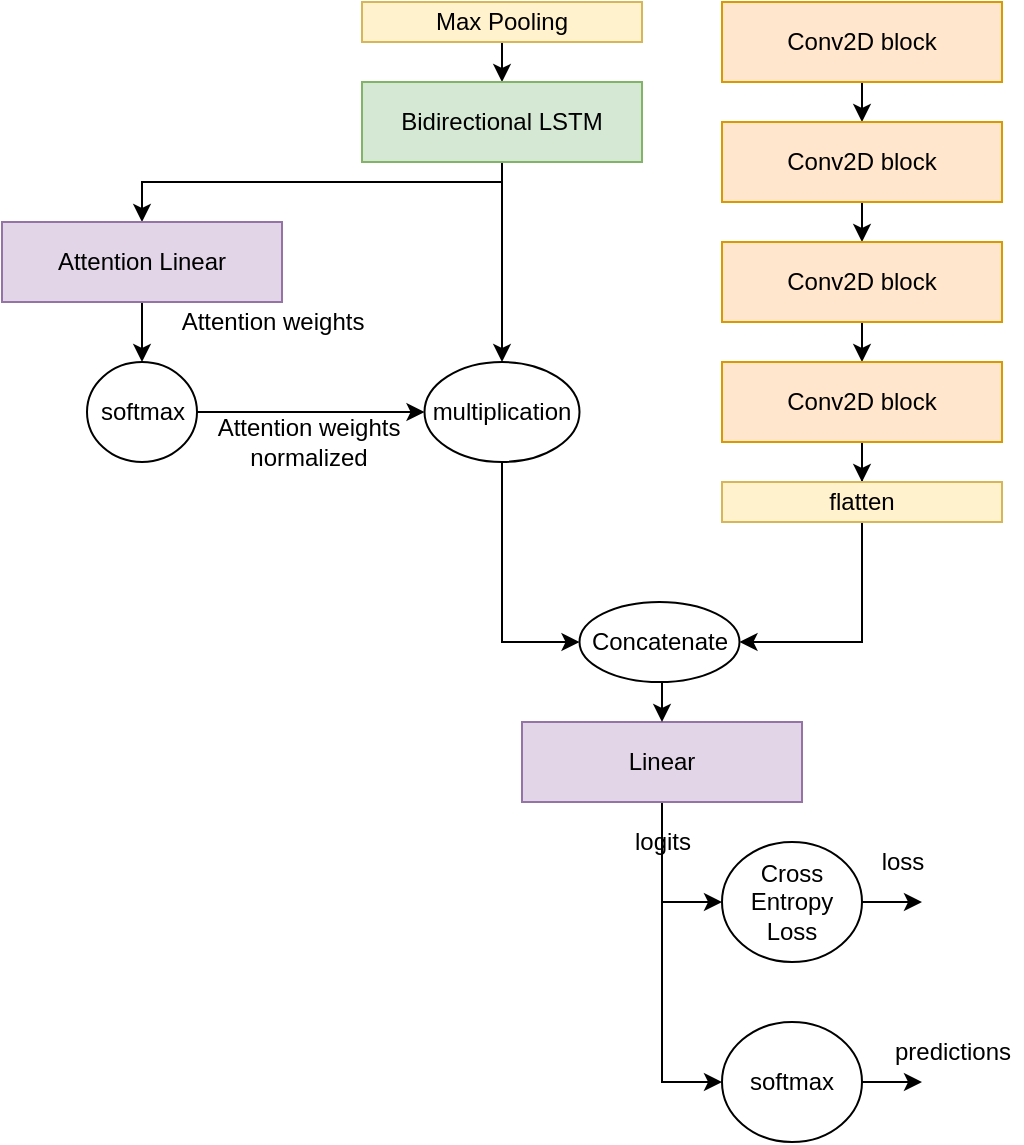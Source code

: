 <mxfile version="13.6.9" type="device"><diagram id="Bj7vIdwEfcWck5Sdz_T4" name="Page-1"><mxGraphModel dx="1102" dy="565" grid="0" gridSize="10" guides="1" tooltips="1" connect="1" arrows="1" fold="1" page="1" pageScale="1" pageWidth="827" pageHeight="1169" math="0" shadow="0"><root><mxCell id="0"/><mxCell id="1" parent="0"/><mxCell id="xAI6UfnPsdY0rtUrB1ZR-16" style="edgeStyle=orthogonalEdgeStyle;rounded=0;orthogonalLoop=1;jettySize=auto;html=1;exitX=0.5;exitY=1;exitDx=0;exitDy=0;entryX=0.5;entryY=0;entryDx=0;entryDy=0;" parent="1" source="xAI6UfnPsdY0rtUrB1ZR-3" target="xAI6UfnPsdY0rtUrB1ZR-12" edge="1"><mxGeometry relative="1" as="geometry"/></mxCell><mxCell id="xAI6UfnPsdY0rtUrB1ZR-3" value="Conv2D block" style="rounded=0;whiteSpace=wrap;html=1;fillColor=#ffe6cc;strokeColor=#d79b00;" parent="1" vertex="1"><mxGeometry x="527" y="10" width="140" height="40" as="geometry"/></mxCell><mxCell id="xAI6UfnPsdY0rtUrB1ZR-17" style="edgeStyle=orthogonalEdgeStyle;rounded=0;orthogonalLoop=1;jettySize=auto;html=1;exitX=0.5;exitY=1;exitDx=0;exitDy=0;entryX=0.5;entryY=0;entryDx=0;entryDy=0;" parent="1" source="xAI6UfnPsdY0rtUrB1ZR-12" target="xAI6UfnPsdY0rtUrB1ZR-13" edge="1"><mxGeometry relative="1" as="geometry"/></mxCell><mxCell id="xAI6UfnPsdY0rtUrB1ZR-12" value="Conv2D block" style="rounded=0;whiteSpace=wrap;html=1;fillColor=#ffe6cc;strokeColor=#d79b00;" parent="1" vertex="1"><mxGeometry x="527" y="70" width="140" height="40" as="geometry"/></mxCell><mxCell id="xAI6UfnPsdY0rtUrB1ZR-18" style="edgeStyle=orthogonalEdgeStyle;rounded=0;orthogonalLoop=1;jettySize=auto;html=1;exitX=0.5;exitY=1;exitDx=0;exitDy=0;entryX=0.5;entryY=0;entryDx=0;entryDy=0;" parent="1" source="xAI6UfnPsdY0rtUrB1ZR-13" target="xAI6UfnPsdY0rtUrB1ZR-14" edge="1"><mxGeometry relative="1" as="geometry"/></mxCell><mxCell id="xAI6UfnPsdY0rtUrB1ZR-13" value="Conv2D block" style="rounded=0;whiteSpace=wrap;html=1;fillColor=#ffe6cc;strokeColor=#d79b00;" parent="1" vertex="1"><mxGeometry x="527" y="130" width="140" height="40" as="geometry"/></mxCell><mxCell id="xAI6UfnPsdY0rtUrB1ZR-24" style="edgeStyle=orthogonalEdgeStyle;rounded=0;orthogonalLoop=1;jettySize=auto;html=1;exitX=0.5;exitY=1;exitDx=0;exitDy=0;" parent="1" source="xAI6UfnPsdY0rtUrB1ZR-14" target="xAI6UfnPsdY0rtUrB1ZR-22" edge="1"><mxGeometry relative="1" as="geometry"/></mxCell><mxCell id="xAI6UfnPsdY0rtUrB1ZR-14" value="Conv2D block" style="rounded=0;whiteSpace=wrap;html=1;fillColor=#ffe6cc;strokeColor=#d79b00;" parent="1" vertex="1"><mxGeometry x="527" y="190" width="140" height="40" as="geometry"/></mxCell><mxCell id="xAI6UfnPsdY0rtUrB1ZR-28" style="edgeStyle=orthogonalEdgeStyle;rounded=0;orthogonalLoop=1;jettySize=auto;html=1;exitX=0.5;exitY=1;exitDx=0;exitDy=0;entryX=0;entryY=0.5;entryDx=0;entryDy=0;" parent="1" source="xAI6UfnPsdY0rtUrB1ZR-20" target="xAI6UfnPsdY0rtUrB1ZR-27" edge="1"><mxGeometry relative="1" as="geometry"/></mxCell><mxCell id="xAI6UfnPsdY0rtUrB1ZR-30" style="edgeStyle=orthogonalEdgeStyle;rounded=0;orthogonalLoop=1;jettySize=auto;html=1;exitX=0.5;exitY=1;exitDx=0;exitDy=0;entryX=0;entryY=0.5;entryDx=0;entryDy=0;" parent="1" source="xAI6UfnPsdY0rtUrB1ZR-20" target="xAI6UfnPsdY0rtUrB1ZR-29" edge="1"><mxGeometry relative="1" as="geometry"/></mxCell><mxCell id="xAI6UfnPsdY0rtUrB1ZR-20" value="Linear" style="rounded=0;whiteSpace=wrap;html=1;fillColor=#e1d5e7;strokeColor=#9673a6;" parent="1" vertex="1"><mxGeometry x="427" y="370" width="140" height="40" as="geometry"/></mxCell><mxCell id="B0H21zsg0JdUhYBqPSIv-18" style="edgeStyle=orthogonalEdgeStyle;rounded=0;orthogonalLoop=1;jettySize=auto;html=1;exitX=0.5;exitY=1;exitDx=0;exitDy=0;entryX=1;entryY=0.5;entryDx=0;entryDy=0;" edge="1" parent="1" source="xAI6UfnPsdY0rtUrB1ZR-22" target="B0H21zsg0JdUhYBqPSIv-3"><mxGeometry relative="1" as="geometry"/></mxCell><mxCell id="xAI6UfnPsdY0rtUrB1ZR-22" value="flatten" style="rounded=0;whiteSpace=wrap;html=1;fillColor=#fff2cc;strokeColor=#d6b656;" parent="1" vertex="1"><mxGeometry x="527" y="250" width="140" height="20" as="geometry"/></mxCell><mxCell id="xAI6UfnPsdY0rtUrB1ZR-25" style="edgeStyle=orthogonalEdgeStyle;rounded=0;orthogonalLoop=1;jettySize=auto;html=1;exitX=0.5;exitY=1;exitDx=0;exitDy=0;" parent="1" edge="1"><mxGeometry relative="1" as="geometry"><mxPoint x="550" y="140" as="sourcePoint"/><mxPoint x="550" y="140" as="targetPoint"/></mxGeometry></mxCell><mxCell id="xAI6UfnPsdY0rtUrB1ZR-34" style="edgeStyle=orthogonalEdgeStyle;rounded=0;orthogonalLoop=1;jettySize=auto;html=1;exitX=1;exitY=0.5;exitDx=0;exitDy=0;" parent="1" source="xAI6UfnPsdY0rtUrB1ZR-27" edge="1"><mxGeometry relative="1" as="geometry"><mxPoint x="627" y="460" as="targetPoint"/></mxGeometry></mxCell><mxCell id="xAI6UfnPsdY0rtUrB1ZR-27" value="Cross&lt;br&gt;Entropy&lt;br&gt;Loss" style="ellipse;whiteSpace=wrap;html=1;" parent="1" vertex="1"><mxGeometry x="527" y="430" width="70" height="60" as="geometry"/></mxCell><mxCell id="xAI6UfnPsdY0rtUrB1ZR-31" style="edgeStyle=orthogonalEdgeStyle;rounded=0;orthogonalLoop=1;jettySize=auto;html=1;exitX=1;exitY=0.5;exitDx=0;exitDy=0;" parent="1" source="xAI6UfnPsdY0rtUrB1ZR-29" edge="1"><mxGeometry relative="1" as="geometry"><mxPoint x="627" y="550" as="targetPoint"/></mxGeometry></mxCell><mxCell id="xAI6UfnPsdY0rtUrB1ZR-29" value="softmax" style="ellipse;whiteSpace=wrap;html=1;" parent="1" vertex="1"><mxGeometry x="527" y="520" width="70" height="60" as="geometry"/></mxCell><mxCell id="xAI6UfnPsdY0rtUrB1ZR-32" value="logits" style="text;html=1;resizable=0;autosize=1;align=center;verticalAlign=middle;points=[];fillColor=none;strokeColor=none;rounded=0;" parent="1" vertex="1"><mxGeometry x="477" y="420" width="40" height="20" as="geometry"/></mxCell><mxCell id="xAI6UfnPsdY0rtUrB1ZR-33" value="predictions" style="text;html=1;resizable=0;autosize=1;align=center;verticalAlign=middle;points=[];fillColor=none;strokeColor=none;rounded=0;" parent="1" vertex="1"><mxGeometry x="607" y="525" width="70" height="20" as="geometry"/></mxCell><mxCell id="xAI6UfnPsdY0rtUrB1ZR-35" value="loss" style="text;html=1;resizable=0;autosize=1;align=center;verticalAlign=middle;points=[];fillColor=none;strokeColor=none;rounded=0;" parent="1" vertex="1"><mxGeometry x="597" y="430" width="40" height="20" as="geometry"/></mxCell><mxCell id="B0H21zsg0JdUhYBqPSIv-21" style="edgeStyle=orthogonalEdgeStyle;rounded=0;orthogonalLoop=1;jettySize=auto;html=1;exitX=0.5;exitY=1;exitDx=0;exitDy=0;entryX=0.5;entryY=0;entryDx=0;entryDy=0;" edge="1" parent="1" source="B0H21zsg0JdUhYBqPSIv-1" target="B0H21zsg0JdUhYBqPSIv-8"><mxGeometry relative="1" as="geometry"/></mxCell><mxCell id="B0H21zsg0JdUhYBqPSIv-1" value="Max Pooling" style="rounded=0;whiteSpace=wrap;html=1;fillColor=#fff2cc;strokeColor=#d6b656;" vertex="1" parent="1"><mxGeometry x="347" y="10" width="140" height="20" as="geometry"/></mxCell><mxCell id="B0H21zsg0JdUhYBqPSIv-20" style="edgeStyle=orthogonalEdgeStyle;rounded=0;orthogonalLoop=1;jettySize=auto;html=1;exitX=0.5;exitY=1;exitDx=0;exitDy=0;entryX=0.5;entryY=0;entryDx=0;entryDy=0;" edge="1" parent="1" source="B0H21zsg0JdUhYBqPSIv-3" target="xAI6UfnPsdY0rtUrB1ZR-20"><mxGeometry relative="1" as="geometry"/></mxCell><mxCell id="B0H21zsg0JdUhYBqPSIv-3" value="Concatenate" style="ellipse;whiteSpace=wrap;html=1;" vertex="1" parent="1"><mxGeometry x="455.75" y="310" width="80" height="40" as="geometry"/></mxCell><mxCell id="B0H21zsg0JdUhYBqPSIv-6" style="edgeStyle=orthogonalEdgeStyle;rounded=0;orthogonalLoop=1;jettySize=auto;html=1;exitX=0.5;exitY=1;exitDx=0;exitDy=0;entryX=0.5;entryY=0;entryDx=0;entryDy=0;" edge="1" parent="1" source="B0H21zsg0JdUhYBqPSIv-8" target="B0H21zsg0JdUhYBqPSIv-11"><mxGeometry relative="1" as="geometry"><Array as="points"><mxPoint x="417" y="100"/><mxPoint x="237" y="100"/></Array></mxGeometry></mxCell><mxCell id="B0H21zsg0JdUhYBqPSIv-7" style="edgeStyle=orthogonalEdgeStyle;rounded=0;orthogonalLoop=1;jettySize=auto;html=1;entryX=0.5;entryY=0;entryDx=0;entryDy=0;" edge="1" parent="1" source="B0H21zsg0JdUhYBqPSIv-8" target="B0H21zsg0JdUhYBqPSIv-14"><mxGeometry relative="1" as="geometry"/></mxCell><mxCell id="B0H21zsg0JdUhYBqPSIv-8" value="Bidirectional LSTM" style="rounded=0;whiteSpace=wrap;html=1;fillColor=#d5e8d4;strokeColor=#82b366;" vertex="1" parent="1"><mxGeometry x="347" y="50" width="140" height="40" as="geometry"/></mxCell><mxCell id="B0H21zsg0JdUhYBqPSIv-9" style="edgeStyle=orthogonalEdgeStyle;rounded=0;orthogonalLoop=1;jettySize=auto;html=1;exitX=0.5;exitY=1;exitDx=0;exitDy=0;" edge="1" parent="1" source="B0H21zsg0JdUhYBqPSIv-8" target="B0H21zsg0JdUhYBqPSIv-8"><mxGeometry relative="1" as="geometry"/></mxCell><mxCell id="B0H21zsg0JdUhYBqPSIv-10" style="edgeStyle=orthogonalEdgeStyle;rounded=0;orthogonalLoop=1;jettySize=auto;html=1;exitX=0.5;exitY=1;exitDx=0;exitDy=0;entryX=0.5;entryY=0;entryDx=0;entryDy=0;" edge="1" parent="1" source="B0H21zsg0JdUhYBqPSIv-11" target="B0H21zsg0JdUhYBqPSIv-13"><mxGeometry relative="1" as="geometry"/></mxCell><mxCell id="B0H21zsg0JdUhYBqPSIv-11" value="Attention Linear" style="rounded=0;whiteSpace=wrap;html=1;fillColor=#e1d5e7;strokeColor=#9673a6;" vertex="1" parent="1"><mxGeometry x="167" y="120" width="140" height="40" as="geometry"/></mxCell><mxCell id="B0H21zsg0JdUhYBqPSIv-12" style="edgeStyle=orthogonalEdgeStyle;rounded=0;orthogonalLoop=1;jettySize=auto;html=1;exitX=1;exitY=0.5;exitDx=0;exitDy=0;entryX=0;entryY=0.5;entryDx=0;entryDy=0;" edge="1" parent="1" source="B0H21zsg0JdUhYBqPSIv-13" target="B0H21zsg0JdUhYBqPSIv-14"><mxGeometry relative="1" as="geometry"/></mxCell><mxCell id="B0H21zsg0JdUhYBqPSIv-13" value="softmax" style="ellipse;whiteSpace=wrap;html=1;" vertex="1" parent="1"><mxGeometry x="209.5" y="190" width="55" height="50" as="geometry"/></mxCell><mxCell id="B0H21zsg0JdUhYBqPSIv-17" style="edgeStyle=orthogonalEdgeStyle;rounded=0;orthogonalLoop=1;jettySize=auto;html=1;exitX=0.5;exitY=1;exitDx=0;exitDy=0;entryX=0;entryY=0.5;entryDx=0;entryDy=0;" edge="1" parent="1" source="B0H21zsg0JdUhYBqPSIv-14" target="B0H21zsg0JdUhYBqPSIv-3"><mxGeometry relative="1" as="geometry"/></mxCell><mxCell id="B0H21zsg0JdUhYBqPSIv-14" value="multiplication" style="ellipse;whiteSpace=wrap;html=1;" vertex="1" parent="1"><mxGeometry x="378.25" y="190" width="77.5" height="50" as="geometry"/></mxCell><mxCell id="B0H21zsg0JdUhYBqPSIv-15" value="Attention weights" style="text;html=1;resizable=0;autosize=1;align=center;verticalAlign=middle;points=[];fillColor=none;strokeColor=none;rounded=0;" vertex="1" parent="1"><mxGeometry x="247" y="160" width="110" height="20" as="geometry"/></mxCell><mxCell id="B0H21zsg0JdUhYBqPSIv-16" value="Attention weights&lt;br&gt;normalized" style="text;html=1;resizable=0;autosize=1;align=center;verticalAlign=middle;points=[];fillColor=none;strokeColor=none;rounded=0;" vertex="1" parent="1"><mxGeometry x="264.5" y="215" width="110" height="30" as="geometry"/></mxCell></root></mxGraphModel></diagram></mxfile>